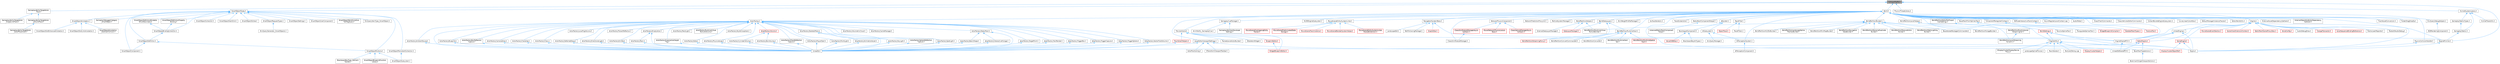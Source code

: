 digraph "CollisionProfile.h"
{
 // INTERACTIVE_SVG=YES
 // LATEX_PDF_SIZE
  bgcolor="transparent";
  edge [fontname=Helvetica,fontsize=10,labelfontname=Helvetica,labelfontsize=10];
  node [fontname=Helvetica,fontsize=10,shape=box,height=0.2,width=0.4];
  Node1 [id="Node000001",label="CollisionProfile.h",height=0.2,width=0.4,color="gray40", fillcolor="grey60", style="filled", fontcolor="black",tooltip=" "];
  Node1 -> Node2 [id="edge1_Node000001_Node000002",dir="back",color="steelblue1",style="solid",tooltip=" "];
  Node2 [id="Node000002",label="EngineMinimal.h",height=0.2,width=0.4,color="grey40", fillcolor="white", style="filled",URL="$d0/d2c/EngineMinimal_8h.html",tooltip=" "];
  Node2 -> Node3 [id="edge2_Node000002_Node000003",dir="back",color="steelblue1",style="solid",tooltip=" "];
  Node3 [id="Node000003",label="Engine.h",height=0.2,width=0.4,color="grey40", fillcolor="white", style="filled",URL="$d1/d34/Public_2Engine_8h.html",tooltip=" "];
  Node1 -> Node4 [id="edge3_Node000001_Node000004",dir="back",color="steelblue1",style="solid",tooltip=" "];
  Node4 [id="Node000004",label="GameplayAbilityTargetActor\l_Trace.h",height=0.2,width=0.4,color="grey40", fillcolor="white", style="filled",URL="$d6/d1b/GameplayAbilityTargetActor__Trace_8h.html",tooltip=" "];
  Node4 -> Node5 [id="edge4_Node000004_Node000005",dir="back",color="steelblue1",style="solid",tooltip=" "];
  Node5 [id="Node000005",label="GameplayAbilityTargetActor\l_GroundTrace.h",height=0.2,width=0.4,color="grey40", fillcolor="white", style="filled",URL="$d8/daf/GameplayAbilityTargetActor__GroundTrace_8h.html",tooltip=" "];
  Node5 -> Node6 [id="edge5_Node000005_Node000006",dir="back",color="steelblue1",style="solid",tooltip=" "];
  Node6 [id="Node000006",label="GameplayAbilityTargetActor\l_ActorPlacement.h",height=0.2,width=0.4,color="grey40", fillcolor="white", style="filled",URL="$d5/d60/GameplayAbilityTargetActor__ActorPlacement_8h.html",tooltip=" "];
  Node4 -> Node7 [id="edge6_Node000004_Node000007",dir="back",color="steelblue1",style="solid",tooltip=" "];
  Node7 [id="Node000007",label="GameplayAbilityTargetActor\l_SingleLineTrace.h",height=0.2,width=0.4,color="grey40", fillcolor="white", style="filled",URL="$dc/d15/GameplayAbilityTargetActor__SingleLineTrace_8h.html",tooltip=" "];
  Node1 -> Node8 [id="edge7_Node000001_Node000008",dir="back",color="steelblue1",style="solid",tooltip=" "];
  Node8 [id="Node000008",label="KismetSystemLibrary.h",height=0.2,width=0.4,color="grey40", fillcolor="white", style="filled",URL="$da/d0f/KismetSystemLibrary_8h.html",tooltip=" "];
  Node8 -> Node9 [id="edge8_Node000008_Node000009",dir="back",color="steelblue1",style="solid",tooltip=" "];
  Node9 [id="Node000009",label="GameplayStatics.h",height=0.2,width=0.4,color="grey40", fillcolor="white", style="filled",URL="$d9/dc8/GameplayStatics_8h.html",tooltip=" "];
  Node9 -> Node2 [id="edge9_Node000009_Node000002",dir="back",color="steelblue1",style="solid",tooltip=" "];
  Node8 -> Node10 [id="edge10_Node000008_Node000010",dir="back",color="steelblue1",style="solid",tooltip=" "];
  Node10 [id="Node000010",label="GameplayStaticsTypes.h",height=0.2,width=0.4,color="grey40", fillcolor="white", style="filled",URL="$da/d17/GameplayStaticsTypes_8h.html",tooltip=" "];
  Node10 -> Node9 [id="edge11_Node000010_Node000009",dir="back",color="steelblue1",style="solid",tooltip=" "];
  Node8 -> Node11 [id="edge12_Node000008_Node000011",dir="back",color="steelblue1",style="solid",tooltip=" "];
  Node11 [id="Node000011",label="KismetTraceUtils.h",height=0.2,width=0.4,color="grey40", fillcolor="white", style="filled",URL="$d6/d3a/KismetTraceUtils_8h.html",tooltip=" "];
  Node1 -> Node12 [id="edge13_Node000001_Node000012",dir="back",color="steelblue1",style="solid",tooltip=" "];
  Node12 [id="Node000012",label="PhysicsThreadLibrary.h",height=0.2,width=0.4,color="grey40", fillcolor="white", style="filled",URL="$dd/df6/PhysicsThreadLibrary_8h.html",tooltip=" "];
  Node1 -> Node13 [id="edge14_Node000001_Node000013",dir="back",color="steelblue1",style="solid",tooltip=" "];
  Node13 [id="Node000013",label="SmartObjectTypes.h",height=0.2,width=0.4,color="grey40", fillcolor="white", style="filled",URL="$d4/d09/SmartObjectTypes_8h.html",tooltip=" "];
  Node13 -> Node14 [id="edge15_Node000013_Node000014",dir="back",color="steelblue1",style="solid",tooltip=" "];
  Node14 [id="Node000014",label="EnvQueryItemType_SmartObject.h",height=0.2,width=0.4,color="grey40", fillcolor="white", style="filled",URL="$db/db1/EnvQueryItemType__SmartObject_8h.html",tooltip=" "];
  Node13 -> Node15 [id="edge16_Node000013_Node000015",dir="back",color="steelblue1",style="solid",tooltip=" "];
  Node15 [id="Node000015",label="GameplayDebuggerCategory\l_SmartObject.h",height=0.2,width=0.4,color="grey40", fillcolor="white", style="filled",URL="$d9/d0c/GameplayDebuggerCategory__SmartObject_8h.html",tooltip=" "];
  Node13 -> Node16 [id="edge17_Node000013_Node000016",dir="back",color="steelblue1",style="solid",tooltip=" "];
  Node16 [id="Node000016",label="SmartObjectAnnotation.h",height=0.2,width=0.4,color="grey40", fillcolor="white", style="filled",URL="$da/d24/SmartObjectAnnotation_8h.html",tooltip=" "];
  Node16 -> Node17 [id="edge18_Node000016_Node000017",dir="back",color="steelblue1",style="solid",tooltip=" "];
  Node17 [id="Node000017",label="SmartObjectAnnotation\l_SlotUserCollision.h",height=0.2,width=0.4,color="grey40", fillcolor="white", style="filled",URL="$d5/df1/SmartObjectAnnotation__SlotUserCollision_8h.html",tooltip=" "];
  Node16 -> Node18 [id="edge19_Node000016_Node000018",dir="back",color="steelblue1",style="solid",tooltip=" "];
  Node18 [id="Node000018",label="SmartObjectSlotEntranceAnnotation.h",height=0.2,width=0.4,color="grey40", fillcolor="white", style="filled",URL="$da/dc1/SmartObjectSlotEntranceAnnotation_8h.html",tooltip=" "];
  Node16 -> Node19 [id="edge20_Node000016_Node000019",dir="back",color="steelblue1",style="solid",tooltip=" "];
  Node19 [id="Node000019",label="SmartObjectSlotLinkAnnotation.h",height=0.2,width=0.4,color="grey40", fillcolor="white", style="filled",URL="$da/d7b/SmartObjectSlotLinkAnnotation_8h.html",tooltip=" "];
  Node13 -> Node20 [id="edge21_Node000013_Node000020",dir="back",color="steelblue1",style="solid",tooltip=" "];
  Node20 [id="Node000020",label="SmartObjectBindingCollection.h",height=0.2,width=0.4,color="grey40", fillcolor="white", style="filled",URL="$d4/dc4/SmartObjectBindingCollection_8h.html",tooltip=" "];
  Node20 -> Node21 [id="edge22_Node000020_Node000021",dir="back",color="steelblue1",style="solid",tooltip=" "];
  Node21 [id="Node000021",label="SmartObjectDefinition.h",height=0.2,width=0.4,color="grey40", fillcolor="white", style="filled",URL="$db/d50/SmartObjectDefinition_8h.html",tooltip=" "];
  Node21 -> Node22 [id="edge23_Node000021_Node000022",dir="back",color="steelblue1",style="solid",tooltip=" "];
  Node22 [id="Node000022",label="SmartObjectComponent.h",height=0.2,width=0.4,color="grey40", fillcolor="white", style="filled",URL="$d4/da3/SmartObjectComponent_8h.html",tooltip=" "];
  Node21 -> Node23 [id="edge24_Node000021_Node000023",dir="back",color="steelblue1",style="solid",tooltip=" "];
  Node23 [id="Node000023",label="SmartObjectRuntime.h",height=0.2,width=0.4,color="grey40", fillcolor="white", style="filled",URL="$d7/d64/SmartObjectRuntime_8h.html",tooltip=" "];
  Node23 -> Node24 [id="edge25_Node000023_Node000024",dir="back",color="steelblue1",style="solid",tooltip=" "];
  Node24 [id="Node000024",label="BlackboardKeyType_SOClaim\lHandle.h",height=0.2,width=0.4,color="grey40", fillcolor="white", style="filled",URL="$d7/d1f/BlackboardKeyType__SOClaimHandle_8h.html",tooltip=" "];
  Node23 -> Node25 [id="edge26_Node000023_Node000025",dir="back",color="steelblue1",style="solid",tooltip=" "];
  Node25 [id="Node000025",label="SmartObjectBlueprintFunction\lLibrary.h",height=0.2,width=0.4,color="grey40", fillcolor="white", style="filled",URL="$de/d88/SmartObjectBlueprintFunctionLibrary_8h.html",tooltip=" "];
  Node23 -> Node26 [id="edge27_Node000023_Node000026",dir="back",color="steelblue1",style="solid",tooltip=" "];
  Node26 [id="Node000026",label="SmartObjectSubsystem.h",height=0.2,width=0.4,color="grey40", fillcolor="white", style="filled",URL="$dd/d17/SmartObjectSubsystem_8h.html",tooltip=" "];
  Node13 -> Node27 [id="edge28_Node000013_Node000027",dir="back",color="steelblue1",style="solid",tooltip=" "];
  Node27 [id="Node000027",label="SmartObjectCollection.h",height=0.2,width=0.4,color="grey40", fillcolor="white", style="filled",URL="$df/d9b/SmartObjectCollection_8h.html",tooltip=" "];
  Node13 -> Node22 [id="edge29_Node000013_Node000022",dir="back",color="steelblue1",style="solid",tooltip=" "];
  Node13 -> Node21 [id="edge30_Node000013_Node000021",dir="back",color="steelblue1",style="solid",tooltip=" "];
  Node13 -> Node28 [id="edge31_Node000013_Node000028",dir="back",color="steelblue1",style="solid",tooltip=" "];
  Node28 [id="Node000028",label="SmartObjectDefinitionBindable\lStructDescriptor.h",height=0.2,width=0.4,color="grey40", fillcolor="white", style="filled",URL="$dd/dac/SmartObjectDefinitionBindableStructDescriptor_8h.html",tooltip=" "];
  Node28 -> Node20 [id="edge32_Node000028_Node000020",dir="back",color="steelblue1",style="solid",tooltip=" "];
  Node13 -> Node29 [id="edge33_Node000013_Node000029",dir="back",color="steelblue1",style="solid",tooltip=" "];
  Node29 [id="Node000029",label="SmartObjectDefinitionProperty\lBinding.h",height=0.2,width=0.4,color="grey40", fillcolor="white", style="filled",URL="$db/dd7/SmartObjectDefinitionPropertyBinding_8h.html",tooltip=" "];
  Node29 -> Node20 [id="edge34_Node000029_Node000020",dir="back",color="steelblue1",style="solid",tooltip=" "];
  Node13 -> Node30 [id="edge35_Node000013_Node000030",dir="back",color="steelblue1",style="solid",tooltip=" "];
  Node30 [id="Node000030",label="SmartObjectHashGrid.h",height=0.2,width=0.4,color="grey40", fillcolor="white", style="filled",URL="$d1/d7e/SmartObjectHashGrid_8h.html",tooltip=" "];
  Node13 -> Node31 [id="edge36_Node000013_Node000031",dir="back",color="steelblue1",style="solid",tooltip=" "];
  Node31 [id="Node000031",label="SmartObjectOctree.h",height=0.2,width=0.4,color="grey40", fillcolor="white", style="filled",URL="$d6/de3/SmartObjectOctree_8h.html",tooltip=" "];
  Node13 -> Node32 [id="edge37_Node000013_Node000032",dir="back",color="steelblue1",style="solid",tooltip=" "];
  Node32 [id="Node000032",label="SmartObjectPersistentCollection.h",height=0.2,width=0.4,color="grey40", fillcolor="white", style="filled",URL="$d4/da1/SmartObjectPersistentCollection_8h.html",tooltip=" "];
  Node32 -> Node26 [id="edge38_Node000032_Node000026",dir="back",color="steelblue1",style="solid",tooltip=" "];
  Node13 -> Node33 [id="edge39_Node000013_Node000033",dir="back",color="steelblue1",style="solid",tooltip=" "];
  Node33 [id="Node000033",label="SmartObjectRequestTypes.h",height=0.2,width=0.4,color="grey40", fillcolor="white", style="filled",URL="$d2/d83/SmartObjectRequestTypes_8h.html",tooltip=" "];
  Node33 -> Node34 [id="edge40_Node000033_Node000034",dir="back",color="steelblue1",style="solid",tooltip=" "];
  Node34 [id="Node000034",label="EnvQueryGenerator_SmartObjects.h",height=0.2,width=0.4,color="grey40", fillcolor="white", style="filled",URL="$d6/dae/EnvQueryGenerator__SmartObjects_8h.html",tooltip=" "];
  Node13 -> Node23 [id="edge41_Node000013_Node000023",dir="back",color="steelblue1",style="solid",tooltip=" "];
  Node13 -> Node35 [id="edge42_Node000013_Node000035",dir="back",color="steelblue1",style="solid",tooltip=" "];
  Node35 [id="Node000035",label="SmartObjectSettings.h",height=0.2,width=0.4,color="grey40", fillcolor="white", style="filled",URL="$de/d9a/SmartObjectSettings_8h.html",tooltip=" "];
  Node13 -> Node36 [id="edge43_Node000013_Node000036",dir="back",color="steelblue1",style="solid",tooltip=" "];
  Node36 [id="Node000036",label="SmartObjectUserComponent.h",height=0.2,width=0.4,color="grey40", fillcolor="white", style="filled",URL="$d5/d23/SmartObjectUserComponent_8h.html",tooltip=" "];
  Node13 -> Node37 [id="edge44_Node000013_Node000037",dir="back",color="steelblue1",style="solid",tooltip=" "];
  Node37 [id="Node000037",label="SmartObjectWorldCondition\lSlotTagQuery.h",height=0.2,width=0.4,color="grey40", fillcolor="white", style="filled",URL="$dc/d8c/SmartObjectWorldConditionSlotTagQuery_8h.html",tooltip=" "];
  Node1 -> Node38 [id="edge45_Node000001_Node000038",dir="back",color="steelblue1",style="solid",tooltip=" "];
  Node38 [id="Node000038",label="World.h",height=0.2,width=0.4,color="grey40", fillcolor="white", style="filled",URL="$dd/d5b/World_8h.html",tooltip=" "];
  Node38 -> Node39 [id="edge46_Node000038_Node000039",dir="back",color="steelblue1",style="solid",tooltip=" "];
  Node39 [id="Node000039",label="AIPerceptionSystem.h",height=0.2,width=0.4,color="grey40", fillcolor="white", style="filled",URL="$d0/d08/AIPerceptionSystem_8h.html",tooltip=" "];
  Node39 -> Node40 [id="edge47_Node000039_Node000040",dir="back",color="steelblue1",style="solid",tooltip=" "];
  Node40 [id="Node000040",label="AIPerceptionComponent.h",height=0.2,width=0.4,color="grey40", fillcolor="white", style="filled",URL="$d6/d0a/AIPerceptionComponent_8h.html",tooltip=" "];
  Node38 -> Node41 [id="edge48_Node000038_Node000041",dir="back",color="steelblue1",style="solid",tooltip=" "];
  Node41 [id="Node000041",label="AISystem.h",height=0.2,width=0.4,color="grey40", fillcolor="white", style="filled",URL="$d0/d71/AISystem_8h.html",tooltip=" "];
  Node41 -> Node42 [id="edge49_Node000041_Node000042",dir="back",color="steelblue1",style="solid",tooltip=" "];
  Node42 [id="Node000042",label="AISubsystem.h",height=0.2,width=0.4,color="grey40", fillcolor="white", style="filled",URL="$d0/d50/AISubsystem_8h.html",tooltip=" "];
  Node42 -> Node39 [id="edge50_Node000042_Node000039",dir="back",color="steelblue1",style="solid",tooltip=" "];
  Node42 -> Node43 [id="edge51_Node000042_Node000043",dir="back",color="steelblue1",style="solid",tooltip=" "];
  Node43 [id="Node000043",label="EnvQueryManager.h",height=0.2,width=0.4,color="grey40", fillcolor="white", style="filled",URL="$d1/db4/EnvQueryManager_8h.html",tooltip=" "];
  Node41 -> Node44 [id="edge52_Node000041_Node000044",dir="back",color="steelblue1",style="solid",tooltip=" "];
  Node44 [id="Node000044",label="BlackboardComponent.h",height=0.2,width=0.4,color="grey40", fillcolor="white", style="filled",URL="$d9/d2d/BlackboardComponent_8h.html",tooltip=" "];
  Node44 -> Node45 [id="edge53_Node000044_Node000045",dir="back",color="steelblue1",style="solid",tooltip=" "];
  Node45 [id="Node000045",label="BlackboardKeyAllTypes.h",height=0.2,width=0.4,color="grey40", fillcolor="white", style="filled",URL="$d5/d34/BlackboardKeyAllTypes_8h.html",tooltip=" "];
  Node44 -> Node46 [id="edge54_Node000044_Node000046",dir="back",color="steelblue1",style="solid",tooltip=" "];
  Node46 [id="Node000046",label="ValueOrBBKey.h",height=0.2,width=0.4,color="red", fillcolor="#FFF0F0", style="filled",URL="$d4/d32/ValueOrBBKey_8h.html",tooltip=" "];
  Node38 -> Node70 [id="edge55_Node000038_Node000070",dir="back",color="steelblue1",style="solid",tooltip=" "];
  Node70 [id="Node000070",label="ActorFactory.h",height=0.2,width=0.4,color="grey40", fillcolor="white", style="filled",URL="$d7/dae/ActorFactory_8h.html",tooltip=" "];
  Node70 -> Node71 [id="edge56_Node000070_Node000071",dir="back",color="steelblue1",style="solid",tooltip=" "];
  Node71 [id="Node000071",label="ActorFactoryAmbientSound.h",height=0.2,width=0.4,color="grey40", fillcolor="white", style="filled",URL="$dc/d73/ActorFactoryAmbientSound_8h.html",tooltip=" "];
  Node71 -> Node72 [id="edge57_Node000071_Node000072",dir="back",color="steelblue1",style="solid",tooltip=" "];
  Node72 [id="Node000072",label="UnrealEd.h",height=0.2,width=0.4,color="grey40", fillcolor="white", style="filled",URL="$d2/d5f/UnrealEd_8h.html",tooltip=" "];
  Node70 -> Node73 [id="edge58_Node000070_Node000073",dir="back",color="steelblue1",style="solid",tooltip=" "];
  Node73 [id="Node000073",label="ActorFactoryBlueprint.h",height=0.2,width=0.4,color="grey40", fillcolor="white", style="filled",URL="$d8/df5/ActorFactoryBlueprint_8h.html",tooltip=" "];
  Node73 -> Node72 [id="edge59_Node000073_Node000072",dir="back",color="steelblue1",style="solid",tooltip=" "];
  Node70 -> Node74 [id="edge60_Node000070_Node000074",dir="back",color="steelblue1",style="solid",tooltip=" "];
  Node74 [id="Node000074",label="ActorFactoryBoxReflection\lCapture.h",height=0.2,width=0.4,color="grey40", fillcolor="white", style="filled",URL="$dd/d97/ActorFactoryBoxReflectionCapture_8h.html",tooltip=" "];
  Node74 -> Node72 [id="edge61_Node000074_Node000072",dir="back",color="steelblue1",style="solid",tooltip=" "];
  Node70 -> Node75 [id="edge62_Node000070_Node000075",dir="back",color="steelblue1",style="solid",tooltip=" "];
  Node75 [id="Node000075",label="ActorFactoryCacheManager.h",height=0.2,width=0.4,color="grey40", fillcolor="white", style="filled",URL="$da/d58/ActorFactoryCacheManager_8h.html",tooltip=" "];
  Node70 -> Node76 [id="edge63_Node000070_Node000076",dir="back",color="steelblue1",style="solid",tooltip=" "];
  Node76 [id="Node000076",label="ActorFactoryCameraActor.h",height=0.2,width=0.4,color="grey40", fillcolor="white", style="filled",URL="$df/db7/ActorFactoryCameraActor_8h.html",tooltip=" "];
  Node76 -> Node72 [id="edge64_Node000076_Node000072",dir="back",color="steelblue1",style="solid",tooltip=" "];
  Node70 -> Node77 [id="edge65_Node000070_Node000077",dir="back",color="steelblue1",style="solid",tooltip=" "];
  Node77 [id="Node000077",label="ActorFactoryCharacter.h",height=0.2,width=0.4,color="grey40", fillcolor="white", style="filled",URL="$d9/db9/ActorFactoryCharacter_8h.html",tooltip=" "];
  Node77 -> Node72 [id="edge66_Node000077_Node000072",dir="back",color="steelblue1",style="solid",tooltip=" "];
  Node70 -> Node78 [id="edge67_Node000070_Node000078",dir="back",color="steelblue1",style="solid",tooltip=" "];
  Node78 [id="Node000078",label="ActorFactoryClass.h",height=0.2,width=0.4,color="grey40", fillcolor="white", style="filled",URL="$d8/df5/ActorFactoryClass_8h.html",tooltip=" "];
  Node78 -> Node72 [id="edge68_Node000078_Node000072",dir="back",color="steelblue1",style="solid",tooltip=" "];
  Node70 -> Node79 [id="edge69_Node000070_Node000079",dir="back",color="steelblue1",style="solid",tooltip=" "];
  Node79 [id="Node000079",label="ActorFactoryDeferredDecal.h",height=0.2,width=0.4,color="grey40", fillcolor="white", style="filled",URL="$d3/db3/ActorFactoryDeferredDecal_8h.html",tooltip=" "];
  Node79 -> Node72 [id="edge70_Node000079_Node000072",dir="back",color="steelblue1",style="solid",tooltip=" "];
  Node70 -> Node80 [id="edge71_Node000070_Node000080",dir="back",color="steelblue1",style="solid",tooltip=" "];
  Node80 [id="Node000080",label="ActorFactoryDirectionalLight.h",height=0.2,width=0.4,color="grey40", fillcolor="white", style="filled",URL="$d3/d54/ActorFactoryDirectionalLight_8h.html",tooltip=" "];
  Node80 -> Node72 [id="edge72_Node000080_Node000072",dir="back",color="steelblue1",style="solid",tooltip=" "];
  Node70 -> Node81 [id="edge73_Node000070_Node000081",dir="back",color="steelblue1",style="solid",tooltip=" "];
  Node81 [id="Node000081",label="ActorFactoryEmitter.h",height=0.2,width=0.4,color="grey40", fillcolor="white", style="filled",URL="$df/d95/ActorFactoryEmitter_8h.html",tooltip=" "];
  Node81 -> Node72 [id="edge74_Node000081_Node000072",dir="back",color="steelblue1",style="solid",tooltip=" "];
  Node70 -> Node82 [id="edge75_Node000070_Node000082",dir="back",color="steelblue1",style="solid",tooltip=" "];
  Node82 [id="Node000082",label="ActorFactoryEmptyActor.h",height=0.2,width=0.4,color="grey40", fillcolor="white", style="filled",URL="$df/d92/ActorFactoryEmptyActor_8h.html",tooltip=" "];
  Node82 -> Node83 [id="edge76_Node000082_Node000083",dir="back",color="steelblue1",style="solid",tooltip=" "];
  Node83 [id="Node000083",label="ActorFactoryPawn.h",height=0.2,width=0.4,color="grey40", fillcolor="white", style="filled",URL="$d5/d05/ActorFactoryPawn_8h.html",tooltip=" "];
  Node83 -> Node72 [id="edge77_Node000083_Node000072",dir="back",color="steelblue1",style="solid",tooltip=" "];
  Node82 -> Node72 [id="edge78_Node000082_Node000072",dir="back",color="steelblue1",style="solid",tooltip=" "];
  Node70 -> Node84 [id="edge79_Node000070_Node000084",dir="back",color="steelblue1",style="solid",tooltip=" "];
  Node84 [id="Node000084",label="ActorFactoryExponentialHeight\lFog.h",height=0.2,width=0.4,color="grey40", fillcolor="white", style="filled",URL="$de/d15/ActorFactoryExponentialHeightFog_8h.html",tooltip=" "];
  Node84 -> Node72 [id="edge80_Node000084_Node000072",dir="back",color="steelblue1",style="solid",tooltip=" "];
  Node70 -> Node85 [id="edge81_Node000070_Node000085",dir="back",color="steelblue1",style="solid",tooltip=" "];
  Node85 [id="Node000085",label="ActorFactoryLocalFogVolume.h",height=0.2,width=0.4,color="grey40", fillcolor="white", style="filled",URL="$dc/db2/ActorFactoryLocalFogVolume_8h.html",tooltip=" "];
  Node70 -> Node86 [id="edge82_Node000070_Node000086",dir="back",color="steelblue1",style="solid",tooltip=" "];
  Node86 [id="Node000086",label="ActorFactoryNote.h",height=0.2,width=0.4,color="grey40", fillcolor="white", style="filled",URL="$da/d8c/ActorFactoryNote_8h.html",tooltip=" "];
  Node86 -> Node72 [id="edge83_Node000086_Node000072",dir="back",color="steelblue1",style="solid",tooltip=" "];
  Node70 -> Node87 [id="edge84_Node000070_Node000087",dir="back",color="steelblue1",style="solid",tooltip=" "];
  Node87 [id="Node000087",label="ActorFactoryPhysicsAsset.h",height=0.2,width=0.4,color="grey40", fillcolor="white", style="filled",URL="$d0/d58/ActorFactoryPhysicsAsset_8h.html",tooltip=" "];
  Node87 -> Node72 [id="edge85_Node000087_Node000072",dir="back",color="steelblue1",style="solid",tooltip=" "];
  Node70 -> Node88 [id="edge86_Node000070_Node000088",dir="back",color="steelblue1",style="solid",tooltip=" "];
  Node88 [id="Node000088",label="ActorFactoryPlanarReflection.h",height=0.2,width=0.4,color="grey40", fillcolor="white", style="filled",URL="$d0/d1d/ActorFactoryPlanarReflection_8h.html",tooltip=" "];
  Node70 -> Node89 [id="edge87_Node000070_Node000089",dir="back",color="steelblue1",style="solid",tooltip=" "];
  Node89 [id="Node000089",label="ActorFactoryPlaneReflection\lCapture.h",height=0.2,width=0.4,color="grey40", fillcolor="white", style="filled",URL="$d8/dfd/ActorFactoryPlaneReflectionCapture_8h.html",tooltip=" "];
  Node89 -> Node72 [id="edge88_Node000089_Node000072",dir="back",color="steelblue1",style="solid",tooltip=" "];
  Node70 -> Node90 [id="edge89_Node000070_Node000090",dir="back",color="steelblue1",style="solid",tooltip=" "];
  Node90 [id="Node000090",label="ActorFactoryPlayerStart.h",height=0.2,width=0.4,color="grey40", fillcolor="white", style="filled",URL="$d8/d7e/ActorFactoryPlayerStart_8h.html",tooltip=" "];
  Node90 -> Node72 [id="edge90_Node000090_Node000072",dir="back",color="steelblue1",style="solid",tooltip=" "];
  Node70 -> Node91 [id="edge91_Node000070_Node000091",dir="back",color="steelblue1",style="solid",tooltip=" "];
  Node91 [id="Node000091",label="ActorFactoryPointLight.h",height=0.2,width=0.4,color="grey40", fillcolor="white", style="filled",URL="$d5/d37/ActorFactoryPointLight_8h.html",tooltip=" "];
  Node91 -> Node72 [id="edge92_Node000091_Node000072",dir="back",color="steelblue1",style="solid",tooltip=" "];
  Node70 -> Node92 [id="edge93_Node000070_Node000092",dir="back",color="steelblue1",style="solid",tooltip=" "];
  Node92 [id="Node000092",label="ActorFactoryRectLight.h",height=0.2,width=0.4,color="grey40", fillcolor="white", style="filled",URL="$d1/d97/ActorFactoryRectLight_8h.html",tooltip=" "];
  Node70 -> Node93 [id="edge94_Node000070_Node000093",dir="back",color="steelblue1",style="solid",tooltip=" "];
  Node93 [id="Node000093",label="ActorFactoryRuntimeVirtual\lTextureVolume.h",height=0.2,width=0.4,color="grey40", fillcolor="white", style="filled",URL="$d6/dd7/ActorFactoryRuntimeVirtualTextureVolume_8h.html",tooltip=" "];
  Node70 -> Node94 [id="edge95_Node000070_Node000094",dir="back",color="steelblue1",style="solid",tooltip=" "];
  Node94 [id="Node000094",label="ActorFactorySkeletalMesh.h",height=0.2,width=0.4,color="grey40", fillcolor="white", style="filled",URL="$d7/dbb/ActorFactorySkeletalMesh_8h.html",tooltip=" "];
  Node94 -> Node95 [id="edge96_Node000094_Node000095",dir="back",color="steelblue1",style="solid",tooltip=" "];
  Node95 [id="Node000095",label="ActorFactoryAnimationAsset.h",height=0.2,width=0.4,color="grey40", fillcolor="white", style="filled",URL="$db/d5e/ActorFactoryAnimationAsset_8h.html",tooltip=" "];
  Node95 -> Node72 [id="edge97_Node000095_Node000072",dir="back",color="steelblue1",style="solid",tooltip=" "];
  Node94 -> Node72 [id="edge98_Node000094_Node000072",dir="back",color="steelblue1",style="solid",tooltip=" "];
  Node70 -> Node96 [id="edge99_Node000070_Node000096",dir="back",color="steelblue1",style="solid",tooltip=" "];
  Node96 [id="Node000096",label="ActorFactorySkyAtmosphere.h",height=0.2,width=0.4,color="grey40", fillcolor="white", style="filled",URL="$d2/d7c/ActorFactorySkyAtmosphere_8h.html",tooltip=" "];
  Node70 -> Node97 [id="edge100_Node000070_Node000097",dir="back",color="steelblue1",style="solid",tooltip=" "];
  Node97 [id="Node000097",label="ActorFactorySkyLight.h",height=0.2,width=0.4,color="grey40", fillcolor="white", style="filled",URL="$d2/d21/ActorFactorySkyLight_8h.html",tooltip=" "];
  Node97 -> Node72 [id="edge101_Node000097_Node000072",dir="back",color="steelblue1",style="solid",tooltip=" "];
  Node70 -> Node98 [id="edge102_Node000070_Node000098",dir="back",color="steelblue1",style="solid",tooltip=" "];
  Node98 [id="Node000098",label="ActorFactorySphereReflection\lCapture.h",height=0.2,width=0.4,color="grey40", fillcolor="white", style="filled",URL="$de/db8/ActorFactorySphereReflectionCapture_8h.html",tooltip=" "];
  Node98 -> Node72 [id="edge103_Node000098_Node000072",dir="back",color="steelblue1",style="solid",tooltip=" "];
  Node70 -> Node99 [id="edge104_Node000070_Node000099",dir="back",color="steelblue1",style="solid",tooltip=" "];
  Node99 [id="Node000099",label="ActorFactorySpotLight.h",height=0.2,width=0.4,color="grey40", fillcolor="white", style="filled",URL="$d6/d7f/ActorFactorySpotLight_8h.html",tooltip=" "];
  Node99 -> Node72 [id="edge105_Node000099_Node000072",dir="back",color="steelblue1",style="solid",tooltip=" "];
  Node70 -> Node100 [id="edge106_Node000070_Node000100",dir="back",color="steelblue1",style="solid",tooltip=" "];
  Node100 [id="Node000100",label="ActorFactoryStaticMesh.h",height=0.2,width=0.4,color="grey40", fillcolor="white", style="filled",URL="$d2/dd1/ActorFactoryStaticMesh_8h.html",tooltip=" "];
  Node100 -> Node101 [id="edge107_Node000100_Node000101",dir="back",color="steelblue1",style="solid",tooltip=" "];
  Node101 [id="Node000101",label="ActorFactoryBasicShape.h",height=0.2,width=0.4,color="grey40", fillcolor="white", style="filled",URL="$d4/d0b/ActorFactoryBasicShape_8h.html",tooltip=" "];
  Node101 -> Node72 [id="edge108_Node000101_Node000072",dir="back",color="steelblue1",style="solid",tooltip=" "];
  Node100 -> Node102 [id="edge109_Node000100_Node000102",dir="back",color="steelblue1",style="solid",tooltip=" "];
  Node102 [id="Node000102",label="ActorFactoryInteractiveFoliage.h",height=0.2,width=0.4,color="grey40", fillcolor="white", style="filled",URL="$db/df4/ActorFactoryInteractiveFoliage_8h.html",tooltip=" "];
  Node102 -> Node72 [id="edge110_Node000102_Node000072",dir="back",color="steelblue1",style="solid",tooltip=" "];
  Node100 -> Node72 [id="edge111_Node000100_Node000072",dir="back",color="steelblue1",style="solid",tooltip=" "];
  Node70 -> Node103 [id="edge112_Node000070_Node000103",dir="back",color="steelblue1",style="solid",tooltip=" "];
  Node103 [id="Node000103",label="ActorFactoryTargetPoint.h",height=0.2,width=0.4,color="grey40", fillcolor="white", style="filled",URL="$db/d69/ActorFactoryTargetPoint_8h.html",tooltip=" "];
  Node103 -> Node72 [id="edge113_Node000103_Node000072",dir="back",color="steelblue1",style="solid",tooltip=" "];
  Node70 -> Node104 [id="edge114_Node000070_Node000104",dir="back",color="steelblue1",style="solid",tooltip=" "];
  Node104 [id="Node000104",label="ActorFactoryTextRender.h",height=0.2,width=0.4,color="grey40", fillcolor="white", style="filled",URL="$d8/d4c/ActorFactoryTextRender_8h.html",tooltip=" "];
  Node104 -> Node72 [id="edge115_Node000104_Node000072",dir="back",color="steelblue1",style="solid",tooltip=" "];
  Node70 -> Node105 [id="edge116_Node000070_Node000105",dir="back",color="steelblue1",style="solid",tooltip=" "];
  Node105 [id="Node000105",label="ActorFactoryTriggerBox.h",height=0.2,width=0.4,color="grey40", fillcolor="white", style="filled",URL="$d9/dbe/ActorFactoryTriggerBox_8h.html",tooltip=" "];
  Node105 -> Node72 [id="edge117_Node000105_Node000072",dir="back",color="steelblue1",style="solid",tooltip=" "];
  Node70 -> Node106 [id="edge118_Node000070_Node000106",dir="back",color="steelblue1",style="solid",tooltip=" "];
  Node106 [id="Node000106",label="ActorFactoryTriggerCapsule.h",height=0.2,width=0.4,color="grey40", fillcolor="white", style="filled",URL="$dd/d0f/ActorFactoryTriggerCapsule_8h.html",tooltip=" "];
  Node106 -> Node72 [id="edge119_Node000106_Node000072",dir="back",color="steelblue1",style="solid",tooltip=" "];
  Node70 -> Node107 [id="edge120_Node000070_Node000107",dir="back",color="steelblue1",style="solid",tooltip=" "];
  Node107 [id="Node000107",label="ActorFactoryTriggerSphere.h",height=0.2,width=0.4,color="grey40", fillcolor="white", style="filled",URL="$d9/dbe/ActorFactoryTriggerSphere_8h.html",tooltip=" "];
  Node107 -> Node72 [id="edge121_Node000107_Node000072",dir="back",color="steelblue1",style="solid",tooltip=" "];
  Node70 -> Node108 [id="edge122_Node000070_Node000108",dir="back",color="steelblue1",style="solid",tooltip=" "];
  Node108 [id="Node000108",label="ActorFactoryVectorFieldVolume.h",height=0.2,width=0.4,color="grey40", fillcolor="white", style="filled",URL="$d9/d89/ActorFactoryVectorFieldVolume_8h.html",tooltip=" "];
  Node108 -> Node72 [id="edge123_Node000108_Node000072",dir="back",color="steelblue1",style="solid",tooltip=" "];
  Node70 -> Node109 [id="edge124_Node000070_Node000109",dir="back",color="steelblue1",style="solid",tooltip=" "];
  Node109 [id="Node000109",label="ActorFactoryVolume.h",height=0.2,width=0.4,color="red", fillcolor="#FFF0F0", style="filled",URL="$df/d08/ActorFactoryVolume_8h.html",tooltip=" "];
  Node109 -> Node110 [id="edge125_Node000109_Node000110",dir="back",color="steelblue1",style="solid",tooltip=" "];
  Node110 [id="Node000110",label="ActorFactoryBoxVolume.h",height=0.2,width=0.4,color="grey40", fillcolor="white", style="filled",URL="$d3/db0/ActorFactoryBoxVolume_8h.html",tooltip=" "];
  Node110 -> Node72 [id="edge126_Node000110_Node000072",dir="back",color="steelblue1",style="solid",tooltip=" "];
  Node109 -> Node111 [id="edge127_Node000109_Node000111",dir="back",color="steelblue1",style="solid",tooltip=" "];
  Node111 [id="Node000111",label="ActorFactoryCylinderVolume.h",height=0.2,width=0.4,color="grey40", fillcolor="white", style="filled",URL="$d9/da5/ActorFactoryCylinderVolume_8h.html",tooltip=" "];
  Node111 -> Node72 [id="edge128_Node000111_Node000072",dir="back",color="steelblue1",style="solid",tooltip=" "];
  Node70 -> Node113 [id="edge129_Node000070_Node000113",dir="back",color="steelblue1",style="solid",tooltip=" "];
  Node113 [id="Node000113",label="ActorFactoryVolumetricCloud.h",height=0.2,width=0.4,color="grey40", fillcolor="white", style="filled",URL="$d5/da1/ActorFactoryVolumetricCloud_8h.html",tooltip=" "];
  Node70 -> Node72 [id="edge130_Node000070_Node000072",dir="back",color="steelblue1",style="solid",tooltip=" "];
  Node38 -> Node114 [id="edge131_Node000038_Node000114",dir="back",color="steelblue1",style="solid",tooltip=" "];
  Node114 [id="Node000114",label="AsyncRegisterLevelContext.cpp",height=0.2,width=0.4,color="grey40", fillcolor="white", style="filled",URL="$da/df8/AsyncRegisterLevelContext_8cpp.html",tooltip=" "];
  Node38 -> Node115 [id="edge132_Node000038_Node000115",dir="back",color="steelblue1",style="solid",tooltip=" "];
  Node115 [id="Node000115",label="AudioMeter.h",height=0.2,width=0.4,color="grey40", fillcolor="white", style="filled",URL="$de/db0/AudioMeter_8h.html",tooltip=" "];
  Node38 -> Node116 [id="edge133_Node000038_Node000116",dir="back",color="steelblue1",style="solid",tooltip=" "];
  Node116 [id="Node000116",label="BaseMeshFromSplinesTool.h",height=0.2,width=0.4,color="grey40", fillcolor="white", style="filled",URL="$da/d31/BaseMeshFromSplinesTool_8h.html",tooltip=" "];
  Node116 -> Node117 [id="edge134_Node000116_Node000117",dir="back",color="steelblue1",style="solid",tooltip=" "];
  Node117 [id="Node000117",label="RevolveSplineTool.h",height=0.2,width=0.4,color="grey40", fillcolor="white", style="filled",URL="$d3/d36/RevolveSplineTool_8h.html",tooltip=" "];
  Node116 -> Node118 [id="edge135_Node000116_Node000118",dir="back",color="steelblue1",style="solid",tooltip=" "];
  Node118 [id="Node000118",label="TriangulateSplinesTool.h",height=0.2,width=0.4,color="grey40", fillcolor="white", style="filled",URL="$d9/de6/TriangulateSplinesTool_8h.html",tooltip=" "];
  Node38 -> Node119 [id="edge136_Node000038_Node000119",dir="back",color="steelblue1",style="solid",tooltip=" "];
  Node119 [id="Node000119",label="BookMarkTypeActions.h",height=0.2,width=0.4,color="grey40", fillcolor="white", style="filled",URL="$d0/d2f/BookMarkTypeActions_8h.html",tooltip=" "];
  Node119 -> Node120 [id="edge137_Node000119_Node000120",dir="back",color="steelblue1",style="solid",tooltip=" "];
  Node120 [id="Node000120",label="BookmarkSingleViewportActions.h",height=0.2,width=0.4,color="grey40", fillcolor="white", style="filled",URL="$d3/dd5/BookmarkSingleViewportActions_8h.html",tooltip=" "];
  Node38 -> Node121 [id="edge138_Node000038_Node000121",dir="back",color="steelblue1",style="solid",tooltip=" "];
  Node121 [id="Node000121",label="ChaosFleshCommands.h",height=0.2,width=0.4,color="grey40", fillcolor="white", style="filled",URL="$d9/db1/ChaosFleshCommands_8h.html",tooltip=" "];
  Node38 -> Node122 [id="edge139_Node000038_Node000122",dir="back",color="steelblue1",style="solid",tooltip=" "];
  Node122 [id="Node000122",label="ChaosSimModuleManager.h",height=0.2,width=0.4,color="grey40", fillcolor="white", style="filled",URL="$d7/dd1/ChaosSimModuleManager_8h.html",tooltip=" "];
  Node38 -> Node123 [id="edge140_Node000038_Node000123",dir="back",color="steelblue1",style="solid",tooltip=" "];
  Node123 [id="Node000123",label="ChaosVehiclesEditorCommands.h",height=0.2,width=0.4,color="grey40", fillcolor="white", style="filled",URL="$de/dbf/ChaosVehiclesEditorCommands_8h.html",tooltip=" "];
  Node38 -> Node124 [id="edge141_Node000038_Node000124",dir="back",color="steelblue1",style="solid",tooltip=" "];
  Node124 [id="Node000124",label="ComponentReregisterContext.h",height=0.2,width=0.4,color="grey40", fillcolor="white", style="filled",URL="$de/d6e/ComponentReregisterContext_8h.html",tooltip=" "];
  Node124 -> Node125 [id="edge142_Node000124_Node000125",dir="back",color="steelblue1",style="solid",tooltip=" "];
  Node125 [id="Node000125",label="SkeletalMeshTypes.h",height=0.2,width=0.4,color="red", fillcolor="#FFF0F0", style="filled",URL="$d5/d0c/SkeletalMeshTypes_8h.html",tooltip=" "];
  Node124 -> Node166 [id="edge143_Node000124_Node000166",dir="back",color="steelblue1",style="solid",tooltip=" "];
  Node166 [id="Node000166",label="WidgetBlueprintCompiler.h",height=0.2,width=0.4,color="red", fillcolor="#FFF0F0", style="filled",URL="$d9/d6b/WidgetBlueprintCompiler_8h.html",tooltip=" "];
  Node38 -> Node169 [id="edge144_Node000038_Node000169",dir="back",color="steelblue1",style="solid",tooltip=" "];
  Node169 [id="Node000169",label="ContentBundleEngineSubsystem.h",height=0.2,width=0.4,color="grey40", fillcolor="white", style="filled",URL="$d5/d9b/ContentBundleEngineSubsystem_8h.html",tooltip=" "];
  Node38 -> Node170 [id="edge145_Node000038_Node000170",dir="back",color="steelblue1",style="solid",tooltip=" "];
  Node170 [id="Node000170",label="CurveLinearColorAtlas.h",height=0.2,width=0.4,color="grey40", fillcolor="white", style="filled",URL="$dd/d63/CurveLinearColorAtlas_8h.html",tooltip=" "];
  Node38 -> Node171 [id="edge146_Node000038_Node000171",dir="back",color="steelblue1",style="solid",tooltip=" "];
  Node171 [id="Node000171",label="DefaultManagerInstanceTracker.h",height=0.2,width=0.4,color="grey40", fillcolor="white", style="filled",URL="$d4/d29/DefaultManagerInstanceTracker_8h.html",tooltip=" "];
  Node38 -> Node172 [id="edge147_Node000038_Node000172",dir="back",color="steelblue1",style="solid",tooltip=" "];
  Node172 [id="Node000172",label="EdModeInteractiveToolsContext.h",height=0.2,width=0.4,color="grey40", fillcolor="white", style="filled",URL="$d7/da4/EdModeInteractiveToolsContext_8h.html",tooltip=" "];
  Node172 -> Node173 [id="edge148_Node000172_Node000173",dir="back",color="steelblue1",style="solid",tooltip=" "];
  Node173 [id="Node000173",label="FractureTool.h",height=0.2,width=0.4,color="red", fillcolor="#FFF0F0", style="filled",URL="$d4/d30/FractureTool_8h.html",tooltip=" "];
  Node38 -> Node175 [id="edge149_Node000038_Node000175",dir="back",color="steelblue1",style="solid",tooltip=" "];
  Node175 [id="Node000175",label="EditorWorldUtils.h",height=0.2,width=0.4,color="grey40", fillcolor="white", style="filled",URL="$dc/d0a/EditorWorldUtils_8h.html",tooltip=" "];
  Node38 -> Node176 [id="edge150_Node000038_Node000176",dir="back",color="steelblue1",style="solid",tooltip=" "];
  Node176 [id="Node000176",label="Engine.h",height=0.2,width=0.4,color="grey40", fillcolor="white", style="filled",URL="$d0/de7/Classes_2Engine_2Engine_8h.html",tooltip=" "];
  Node176 -> Node177 [id="edge151_Node000176_Node000177",dir="back",color="steelblue1",style="solid",tooltip=" "];
  Node177 [id="Node000177",label="AudioDebugDraw.h",height=0.2,width=0.4,color="grey40", fillcolor="white", style="filled",URL="$df/d56/AudioDebugDraw_8h.html",tooltip=" "];
  Node176 -> Node178 [id="edge152_Node000176_Node000178",dir="back",color="steelblue1",style="solid",tooltip=" "];
  Node178 [id="Node000178",label="ChangeTransactor.h",height=0.2,width=0.4,color="red", fillcolor="#FFF0F0", style="filled",URL="$d6/da1/ChangeTransactor_8h.html",tooltip=" "];
  Node176 -> Node345 [id="edge153_Node000176_Node000345",dir="back",color="steelblue1",style="solid",tooltip=" "];
  Node345 [id="Node000345",label="EditorEngine.h",height=0.2,width=0.4,color="red", fillcolor="#FFF0F0", style="filled",URL="$da/d0c/EditorEngine_8h.html",tooltip=" "];
  Node345 -> Node119 [id="edge154_Node000345_Node000119",dir="back",color="steelblue1",style="solid",tooltip=" "];
  Node345 -> Node72 [id="edge155_Node000345_Node000072",dir="back",color="steelblue1",style="solid",tooltip=" "];
  Node345 -> Node189 [id="edge156_Node000345_Node000189",dir="back",color="steelblue1",style="solid",tooltip=" "];
  Node189 [id="Node000189",label="UnrealEdSharedPCH.h",height=0.2,width=0.4,color="grey40", fillcolor="white", style="filled",URL="$d1/de6/UnrealEdSharedPCH_8h.html",tooltip=" "];
  Node176 -> Node3 [id="edge157_Node000176_Node000003",dir="back",color="steelblue1",style="solid",tooltip=" "];
  Node176 -> Node188 [id="edge158_Node000176_Node000188",dir="back",color="steelblue1",style="solid",tooltip=" "];
  Node188 [id="Node000188",label="EngineSharedPCH.h",height=0.2,width=0.4,color="grey40", fillcolor="white", style="filled",URL="$dc/dbb/EngineSharedPCH_8h.html",tooltip=" "];
  Node188 -> Node189 [id="edge159_Node000188_Node000189",dir="back",color="steelblue1",style="solid",tooltip=" "];
  Node176 -> Node482 [id="edge160_Node000176_Node000482",dir="back",color="steelblue1",style="solid",tooltip=" "];
  Node482 [id="Node000482",label="GameEngine.h",height=0.2,width=0.4,color="red", fillcolor="#FFF0F0", style="filled",URL="$d7/d1f/GameEngine_8h.html",tooltip=" "];
  Node482 -> Node349 [id="edge161_Node000482_Node000349",dir="back",color="steelblue1",style="solid",tooltip=" "];
  Node349 [id="Node000349",label="DisplayClusterObjectRef.h",height=0.2,width=0.4,color="red", fillcolor="#FFF0F0", style="filled",URL="$d9/d87/DisplayClusterObjectRef_8h.html",tooltip=" "];
  Node482 -> Node3 [id="edge162_Node000482_Node000003",dir="back",color="steelblue1",style="solid",tooltip=" "];
  Node176 -> Node484 [id="edge163_Node000176_Node000484",dir="back",color="steelblue1",style="solid",tooltip=" "];
  Node484 [id="Node000484",label="LevelSequenceBindingReference.h",height=0.2,width=0.4,color="red", fillcolor="#FFF0F0", style="filled",URL="$d9/dbe/LevelSequenceBindingReference_8h.html",tooltip=" "];
  Node176 -> Node489 [id="edge164_Node000176_Node000489",dir="back",color="steelblue1",style="solid",tooltip=" "];
  Node489 [id="Node000489",label="MallocLeakReporter.h",height=0.2,width=0.4,color="grey40", fillcolor="white", style="filled",URL="$d1/d52/MallocLeakReporter_8h.html",tooltip=" "];
  Node176 -> Node490 [id="edge165_Node000176_Node000490",dir="back",color="steelblue1",style="solid",tooltip=" "];
  Node490 [id="Node000490",label="MediaIOAudioDebug.h",height=0.2,width=0.4,color="grey40", fillcolor="white", style="filled",URL="$d6/d0c/MediaIOAudioDebug_8h.html",tooltip=" "];
  Node176 -> Node491 [id="edge166_Node000176_Node000491",dir="back",color="steelblue1",style="solid",tooltip=" "];
  Node491 [id="Node000491",label="MovieSceneEventSection.h",height=0.2,width=0.4,color="red", fillcolor="#FFF0F0", style="filled",URL="$d6/dc4/MovieSceneEventSection_8h.html",tooltip=" "];
  Node176 -> Node493 [id="edge167_Node000176_Node000493",dir="back",color="steelblue1",style="solid",tooltip=" "];
  Node493 [id="Node000493",label="SceneViewExtensionContext.h",height=0.2,width=0.4,color="red", fillcolor="#FFF0F0", style="filled",URL="$d6/d1c/SceneViewExtensionContext_8h.html",tooltip=" "];
  Node176 -> Node155 [id="edge168_Node000176_Node000155",dir="back",color="steelblue1",style="solid",tooltip=" "];
  Node155 [id="Node000155",label="StaticMeshSceneProxyDesc.h",height=0.2,width=0.4,color="red", fillcolor="#FFF0F0", style="filled",URL="$d0/d31/StaticMeshSceneProxyDesc_8h.html",tooltip=" "];
  Node176 -> Node504 [id="edge169_Node000176_Node000504",dir="back",color="steelblue1",style="solid",tooltip=" "];
  Node504 [id="Node000504",label="UnrealEngine.h",height=0.2,width=0.4,color="grey40", fillcolor="white", style="filled",URL="$d1/d4b/UnrealEngine_8h.html",tooltip=" "];
  Node504 -> Node345 [id="edge170_Node000504_Node000345",dir="back",color="steelblue1",style="solid",tooltip=" "];
  Node504 -> Node3 [id="edge171_Node000504_Node000003",dir="back",color="steelblue1",style="solid",tooltip=" "];
  Node504 -> Node188 [id="edge172_Node000504_Node000188",dir="back",color="steelblue1",style="solid",tooltip=" "];
  Node176 -> Node505 [id="edge173_Node000176_Node000505",dir="back",color="steelblue1",style="solid",tooltip=" "];
  Node505 [id="Node000505",label="VoiceConfig.h",height=0.2,width=0.4,color="red", fillcolor="#FFF0F0", style="filled",URL="$d4/dbb/VoiceConfig_8h.html",tooltip=" "];
  Node38 -> Node2 [id="edge174_Node000038_Node000002",dir="back",color="steelblue1",style="solid",tooltip=" "];
  Node38 -> Node188 [id="edge175_Node000038_Node000188",dir="back",color="steelblue1",style="solid",tooltip=" "];
  Node38 -> Node508 [id="edge176_Node000038_Node000508",dir="back",color="steelblue1",style="solid",tooltip=" "];
  Node508 [id="Node000508",label="EngineUtils.h",height=0.2,width=0.4,color="grey40", fillcolor="white", style="filled",URL="$d4/d61/EngineUtils_8h.html",tooltip=" "];
  Node508 -> Node509 [id="edge177_Node000508_Node000509",dir="back",color="steelblue1",style="solid",tooltip=" "];
  Node509 [id="Node000509",label="DisplayClusterHelpers.h",height=0.2,width=0.4,color="red", fillcolor="#FFF0F0", style="filled",URL="$da/dda/DisplayClusterHelpers_8h.html",tooltip=" "];
  Node508 -> Node349 [id="edge178_Node000508_Node000349",dir="back",color="steelblue1",style="solid",tooltip=" "];
  Node508 -> Node3 [id="edge179_Node000508_Node000003",dir="back",color="steelblue1",style="solid",tooltip=" "];
  Node508 -> Node511 [id="edge180_Node000508_Node000511",dir="back",color="steelblue1",style="solid",tooltip=" "];
  Node511 [id="Node000511",label="IDisplayClusterDisplayDevice\lProxy.h",height=0.2,width=0.4,color="grey40", fillcolor="white", style="filled",URL="$dd/d48/IDisplayClusterDisplayDeviceProxy_8h.html",tooltip=" "];
  Node508 -> Node512 [id="edge181_Node000508_Node000512",dir="back",color="steelblue1",style="solid",tooltip=" "];
  Node512 [id="Node000512",label="LandscapeSplineProxies.h",height=0.2,width=0.4,color="grey40", fillcolor="white", style="filled",URL="$d6/d6f/LandscapeSplineProxies_8h.html",tooltip=" "];
  Node508 -> Node513 [id="edge182_Node000508_Node000513",dir="back",color="steelblue1",style="solid",tooltip=" "];
  Node513 [id="Node000513",label="PawnIterator.h",height=0.2,width=0.4,color="grey40", fillcolor="white", style="filled",URL="$d3/d9c/PawnIterator_8h.html",tooltip=" "];
  Node508 -> Node514 [id="edge183_Node000508_Node000514",dir="back",color="steelblue1",style="solid",tooltip=" "];
  Node514 [id="Node000514",label="Texture2DArray.cpp",height=0.2,width=0.4,color="grey40", fillcolor="white", style="filled",URL="$d7/d13/Texture2DArray_8cpp.html",tooltip=" "];
  Node38 -> Node515 [id="edge184_Node000038_Node000515",dir="back",color="steelblue1",style="solid",tooltip=" "];
  Node515 [id="Node000515",label="EnvQueryDebugHelpers.h",height=0.2,width=0.4,color="grey40", fillcolor="white", style="filled",URL="$de/dda/EnvQueryDebugHelpers_8h.html",tooltip=" "];
  Node515 -> Node516 [id="edge185_Node000515_Node000516",dir="back",color="steelblue1",style="solid",tooltip=" "];
  Node516 [id="Node000516",label="EQSRenderingComponent.h",height=0.2,width=0.4,color="grey40", fillcolor="white", style="filled",URL="$df/d63/EQSRenderingComponent_8h.html",tooltip=" "];
  Node38 -> Node517 [id="edge186_Node000038_Node000517",dir="back",color="steelblue1",style="solid",tooltip=" "];
  Node517 [id="Node000517",label="ExternalAssetDependencyGatherer.h",height=0.2,width=0.4,color="grey40", fillcolor="white", style="filled",URL="$da/dbe/ExternalAssetDependencyGatherer_8h.html",tooltip=" "];
  Node38 -> Node518 [id="edge187_Node000038_Node000518",dir="back",color="steelblue1",style="solid",tooltip=" "];
  Node518 [id="Node000518",label="ExternalObjectAndActorDependency\lGatherer.h",height=0.2,width=0.4,color="grey40", fillcolor="white", style="filled",URL="$d3/d4e/ExternalObjectAndActorDependencyGatherer_8h.html",tooltip=" "];
  Node38 -> Node519 [id="edge188_Node000038_Node000519",dir="back",color="steelblue1",style="solid",tooltip=" "];
  Node519 [id="Node000519",label="FleshAssetConversion.h",height=0.2,width=0.4,color="grey40", fillcolor="white", style="filled",URL="$d3/d2e/FleshAssetConversion_8h.html",tooltip=" "];
  Node38 -> Node520 [id="edge189_Node000038_Node000520",dir="back",color="steelblue1",style="solid",tooltip=" "];
  Node520 [id="Node000520",label="FolderDragDropOp.h",height=0.2,width=0.4,color="grey40", fillcolor="white", style="filled",URL="$d9/d22/FolderDragDropOp_8h.html",tooltip=" "];
  Node38 -> Node521 [id="edge190_Node000038_Node000521",dir="back",color="steelblue1",style="solid",tooltip=" "];
  Node521 [id="Node000521",label="GameplayCueManager.h",height=0.2,width=0.4,color="grey40", fillcolor="white", style="filled",URL="$d7/d4e/GameplayCueManager_8h.html",tooltip=" "];
  Node521 -> Node522 [id="edge191_Node000521_Node000522",dir="back",color="steelblue1",style="solid",tooltip=" "];
  Node522 [id="Node000522",label="AnimNotify_GameplayCue.h",height=0.2,width=0.4,color="grey40", fillcolor="white", style="filled",URL="$da/d48/AnimNotify__GameplayCue_8h.html",tooltip=" "];
  Node521 -> Node523 [id="edge192_Node000521_Node000523",dir="back",color="steelblue1",style="solid",tooltip=" "];
  Node523 [id="Node000523",label="GameplayAbilitiesDeveloper\lSettings.h",height=0.2,width=0.4,color="grey40", fillcolor="white", style="filled",URL="$d3/d55/GameplayAbilitiesDeveloperSettings_8h.html",tooltip=" "];
  Node38 -> Node524 [id="edge193_Node000038_Node000524",dir="back",color="steelblue1",style="solid",tooltip=" "];
  Node524 [id="Node000524",label="HLODEngineSubsystem.h",height=0.2,width=0.4,color="grey40", fillcolor="white", style="filled",URL="$d5/d59/HLODEngineSubsystem_8h.html",tooltip=" "];
  Node38 -> Node525 [id="edge194_Node000038_Node000525",dir="back",color="steelblue1",style="solid",tooltip=" "];
  Node525 [id="Node000525",label="LevelEditorViewportSettings.h",height=0.2,width=0.4,color="grey40", fillcolor="white", style="filled",URL="$df/dbd/LevelEditorViewportSettings_8h.html",tooltip=" "];
  Node525 -> Node526 [id="edge195_Node000525_Node000526",dir="back",color="steelblue1",style="solid",tooltip=" "];
  Node526 [id="Node000526",label="ActorPositioning.h",height=0.2,width=0.4,color="grey40", fillcolor="white", style="filled",URL="$d8/dca/ActorPositioning_8h.html",tooltip=" "];
  Node525 -> Node527 [id="edge196_Node000525_Node000527",dir="back",color="steelblue1",style="solid",tooltip=" "];
  Node527 [id="Node000527",label="STransformViewportToolbar.h",height=0.2,width=0.4,color="grey40", fillcolor="white", style="filled",URL="$d8/da8/STransformViewportToolbar_8h.html",tooltip=" "];
  Node525 -> Node72 [id="edge197_Node000525_Node000072",dir="back",color="steelblue1",style="solid",tooltip=" "];
  Node525 -> Node189 [id="edge198_Node000525_Node000189",dir="back",color="steelblue1",style="solid",tooltip=" "];
  Node38 -> Node528 [id="edge199_Node000038_Node000528",dir="back",color="steelblue1",style="solid",tooltip=" "];
  Node528 [id="Node000528",label="MovieSceneEntitySystemLinker.h",height=0.2,width=0.4,color="grey40", fillcolor="white", style="filled",URL="$d9/d16/MovieSceneEntitySystemLinker_8h.html",tooltip=" "];
  Node528 -> Node529 [id="edge200_Node000528_Node000529",dir="back",color="steelblue1",style="solid",tooltip=" "];
  Node529 [id="Node000529",label="MovieSceneBlenderSystemHelper.h",height=0.2,width=0.4,color="red", fillcolor="#FFF0F0", style="filled",URL="$d5/d47/MovieSceneBlenderSystemHelper_8h.html",tooltip=" "];
  Node528 -> Node560 [id="edge201_Node000528_Node000560",dir="back",color="steelblue1",style="solid",tooltip=" "];
  Node560 [id="Node000560",label="MovieSceneEntitySystemLinker\lSharedExtension.h",height=0.2,width=0.4,color="red", fillcolor="#FFF0F0", style="filled",URL="$dc/df1/MovieSceneEntitySystemLinkerSharedExtension_8h.html",tooltip=" "];
  Node528 -> Node562 [id="edge202_Node000528_Node000562",dir="back",color="steelblue1",style="solid",tooltip=" "];
  Node562 [id="Node000562",label="MovieSceneOverlappingEntity\lTracker.h",height=0.2,width=0.4,color="red", fillcolor="#FFF0F0", style="filled",URL="$db/d41/MovieSceneOverlappingEntityTracker_8h.html",tooltip=" "];
  Node528 -> Node569 [id="edge203_Node000528_Node000569",dir="back",color="steelblue1",style="solid",tooltip=" "];
  Node569 [id="Node000569",label="MovieScenePreAnimatedState\lStorage.h",height=0.2,width=0.4,color="red", fillcolor="#FFF0F0", style="filled",URL="$db/d56/MovieScenePreAnimatedStateStorage_8h.html",tooltip=" "];
  Node528 -> Node596 [id="edge204_Node000528_Node000596",dir="back",color="steelblue1",style="solid",tooltip=" "];
  Node596 [id="Node000596",label="MovieSceneTrackInstance.h",height=0.2,width=0.4,color="red", fillcolor="#FFF0F0", style="filled",URL="$d4/d28/MovieSceneTrackInstance_8h.html",tooltip=" "];
  Node38 -> Node623 [id="edge205_Node000038_Node000623",dir="back",color="steelblue1",style="solid",tooltip=" "];
  Node623 [id="Node000623",label="NavigationSystemBase.h",height=0.2,width=0.4,color="grey40", fillcolor="white", style="filled",URL="$d3/d6b/NavigationSystemBase_8h.html",tooltip=" "];
  Node623 -> Node2 [id="edge206_Node000623_Node000002",dir="back",color="steelblue1",style="solid",tooltip=" "];
  Node623 -> Node624 [id="edge207_Node000623_Node000624",dir="back",color="steelblue1",style="solid",tooltip=" "];
  Node624 [id="Node000624",label="GraphAStar.h",height=0.2,width=0.4,color="red", fillcolor="#FFF0F0", style="filled",URL="$de/d83/GraphAStar_8h.html",tooltip=" "];
  Node623 -> Node626 [id="edge208_Node000623_Node000626",dir="back",color="steelblue1",style="solid",tooltip=" "];
  Node626 [id="Node000626",label="LandscapeEdit.h",height=0.2,width=0.4,color="grey40", fillcolor="white", style="filled",URL="$df/d61/LandscapeEdit_8h.html",tooltip=" "];
  Node623 -> Node627 [id="edge209_Node000623_Node000627",dir="back",color="steelblue1",style="solid",tooltip=" "];
  Node627 [id="Node000627",label="PathFollowingManager.h",height=0.2,width=0.4,color="grey40", fillcolor="white", style="filled",URL="$d2/d0a/PathFollowingManager_8h.html",tooltip=" "];
  Node38 -> Node628 [id="edge210_Node000038_Node000628",dir="back",color="steelblue1",style="solid",tooltip=" "];
  Node628 [id="Node000628",label="NetworkPhysicsComponent.h",height=0.2,width=0.4,color="grey40", fillcolor="white", style="filled",URL="$d5/dcb/NetworkPhysicsComponent_8h.html",tooltip=" "];
  Node628 -> Node629 [id="edge211_Node000628_Node000629",dir="back",color="steelblue1",style="solid",tooltip=" "];
  Node629 [id="Node000629",label="ChaosSimModuleManagerAsync\lCallback.h",height=0.2,width=0.4,color="red", fillcolor="#FFF0F0", style="filled",URL="$d7/dd0/ChaosSimModuleManagerAsyncCallback_8h.html",tooltip=" "];
  Node629 -> Node122 [id="edge212_Node000629_Node000122",dir="back",color="steelblue1",style="solid",tooltip=" "];
  Node628 -> Node633 [id="edge213_Node000628_Node000633",dir="back",color="steelblue1",style="solid",tooltip=" "];
  Node633 [id="Node000633",label="ChaosVehicleManagerAsync\lCallback.h",height=0.2,width=0.4,color="red", fillcolor="#FFF0F0", style="filled",URL="$d4/dea/ChaosVehicleManagerAsyncCallback_8h.html",tooltip=" "];
  Node628 -> Node637 [id="edge214_Node000628_Node000637",dir="back",color="steelblue1",style="solid",tooltip=" "];
  Node637 [id="Node000637",label="MoverNetworkPhysicsLiaison\lBase.h",height=0.2,width=0.4,color="red", fillcolor="#FFF0F0", style="filled",URL="$d6/d54/MoverNetworkPhysicsLiaisonBase_8h.html",tooltip=" "];
  Node38 -> Node640 [id="edge215_Node000038_Node000640",dir="back",color="steelblue1",style="solid",tooltip=" "];
  Node640 [id="Node000640",label="NetworkPredictionProxyInit.h",height=0.2,width=0.4,color="grey40", fillcolor="white", style="filled",URL="$da/d98/NetworkPredictionProxyInit_8h.html",tooltip=" "];
  Node38 -> Node641 [id="edge216_Node000038_Node000641",dir="back",color="steelblue1",style="solid",tooltip=" "];
  Node641 [id="Node000641",label="ParticleSystemManager.h",height=0.2,width=0.4,color="grey40", fillcolor="white", style="filled",URL="$de/df4/ParticleSystemManager_8h.html",tooltip=" "];
  Node38 -> Node642 [id="edge217_Node000038_Node000642",dir="back",color="steelblue1",style="solid",tooltip=" "];
  Node642 [id="Node000642",label="PhysicsCollisionHandler.h",height=0.2,width=0.4,color="grey40", fillcolor="white", style="filled",URL="$d8/d72/PhysicsCollisionHandler_8h.html",tooltip=" "];
  Node642 -> Node3 [id="edge218_Node000642_Node000003",dir="back",color="steelblue1",style="solid",tooltip=" "];
  Node38 -> Node643 [id="edge219_Node000038_Node000643",dir="back",color="steelblue1",style="solid",tooltip=" "];
  Node643 [id="Node000643",label="PreviewScene.h",height=0.2,width=0.4,color="grey40", fillcolor="white", style="filled",URL="$d7/dcc/PreviewScene_8h.html",tooltip=" "];
  Node643 -> Node424 [id="edge220_Node000643_Node000424",dir="back",color="steelblue1",style="solid",tooltip=" "];
  Node424 [id="Node000424",label="BlueprintEditor.h",height=0.2,width=0.4,color="red", fillcolor="#FFF0F0", style="filled",URL="$df/d7d/BlueprintEditor_8h.html",tooltip=" "];
  Node424 -> Node434 [id="edge221_Node000424_Node000434",dir="back",color="steelblue1",style="solid",tooltip=" "];
  Node434 [id="Node000434",label="WidgetBlueprintEditor.h",height=0.2,width=0.4,color="red", fillcolor="#FFF0F0", style="filled",URL="$d6/d04/WidgetBlueprintEditor_8h.html",tooltip=" "];
  Node643 -> Node188 [id="edge222_Node000643_Node000188",dir="back",color="steelblue1",style="solid",tooltip=" "];
  Node643 -> Node644 [id="edge223_Node000643_Node000644",dir="back",color="steelblue1",style="solid",tooltip=" "];
  Node644 [id="Node000644",label="PackedLevelActorBuilder.h",height=0.2,width=0.4,color="grey40", fillcolor="white", style="filled",URL="$d4/d58/PackedLevelActorBuilder_8h.html",tooltip=" "];
  Node643 -> Node381 [id="edge224_Node000643_Node000381",dir="back",color="steelblue1",style="solid",tooltip=" "];
  Node381 [id="Node000381",label="SSkeletonWidget.h",height=0.2,width=0.4,color="grey40", fillcolor="white", style="filled",URL="$dd/da7/SSkeletonWidget_8h.html",tooltip=" "];
  Node643 -> Node645 [id="edge225_Node000643_Node000645",dir="back",color="steelblue1",style="solid",tooltip=" "];
  Node645 [id="Node000645",label="ThumbnailHelpers.h",height=0.2,width=0.4,color="red", fillcolor="#FFF0F0", style="filled",URL="$d7/d06/ThumbnailHelpers_8h.html",tooltip=" "];
  Node645 -> Node72 [id="edge226_Node000645_Node000072",dir="back",color="steelblue1",style="solid",tooltip=" "];
  Node643 -> Node434 [id="edge227_Node000643_Node000434",dir="back",color="steelblue1",style="solid",tooltip=" "];
  Node38 -> Node147 [id="edge228_Node000038_Node000147",dir="back",color="steelblue1",style="solid",tooltip=" "];
  Node147 [id="Node000147",label="SkinWeightProfileManager.h",height=0.2,width=0.4,color="grey40", fillcolor="white", style="filled",URL="$d4/d83/SkinWeightProfileManager_8h.html",tooltip=" "];
  Node38 -> Node152 [id="edge229_Node000038_Node000152",dir="back",color="steelblue1",style="solid",tooltip=" "];
  Node152 [id="Node000152",label="StaticMeshComponentHelper.h",height=0.2,width=0.4,color="grey40", fillcolor="white", style="filled",URL="$dc/dc1/StaticMeshComponentHelper_8h.html",tooltip=" "];
  Node152 -> Node151 [id="edge230_Node000152_Node000151",dir="back",color="steelblue1",style="solid",tooltip=" "];
  Node151 [id="Node000151",label="InstancedStaticMeshComponent\lHelper.h",height=0.2,width=0.4,color="grey40", fillcolor="white", style="filled",URL="$dc/dc7/InstancedStaticMeshComponentHelper_8h.html",tooltip=" "];
  Node38 -> Node652 [id="edge231_Node000038_Node000652",dir="back",color="steelblue1",style="solid",tooltip=" "];
  Node652 [id="Node000652",label="SurfaceIterators.h",height=0.2,width=0.4,color="grey40", fillcolor="white", style="filled",URL="$da/de6/SurfaceIterators_8h.html",tooltip=" "];
  Node38 -> Node653 [id="edge232_Node000038_Node000653",dir="back",color="steelblue1",style="solid",tooltip=" "];
  Node653 [id="Node000653",label="TraceFilter.h",height=0.2,width=0.4,color="grey40", fillcolor="white", style="filled",URL="$de/dc1/TraceFilter_8h.html",tooltip=" "];
  Node653 -> Node654 [id="edge233_Node000653_Node000654",dir="back",color="steelblue1",style="solid",tooltip=" "];
  Node654 [id="Node000654",label="ObjectTrace.h",height=0.2,width=0.4,color="red", fillcolor="#FFF0F0", style="filled",URL="$d5/d70/ObjectTrace_8h.html",tooltip=" "];
  Node653 -> Node695 [id="edge234_Node000653_Node000695",dir="back",color="steelblue1",style="solid",tooltip=" "];
  Node695 [id="Node000695",label="TraceFilters.h",height=0.2,width=0.4,color="grey40", fillcolor="white", style="filled",URL="$de/dc9/TraceFilters_8h.html",tooltip=" "];
  Node38 -> Node696 [id="edge235_Node000038_Node000696",dir="back",color="steelblue1",style="solid",tooltip=" "];
  Node696 [id="Node000696",label="TraceScreenshot.h",height=0.2,width=0.4,color="grey40", fillcolor="white", style="filled",URL="$d7/d5b/TraceScreenshot_8h.html",tooltip=" "];
  Node38 -> Node697 [id="edge236_Node000038_Node000697",dir="back",color="steelblue1",style="solid",tooltip=" "];
  Node697 [id="Node000697",label="WorldDataLayers.h",height=0.2,width=0.4,color="grey40", fillcolor="white", style="filled",URL="$d1/d1d/WorldDataLayers_8h.html",tooltip=" "];
  Node697 -> Node386 [id="edge237_Node000697_Node000386",dir="back",color="steelblue1",style="solid",tooltip=" "];
  Node386 [id="Node000386",label="DataLayerManager.h",height=0.2,width=0.4,color="red", fillcolor="#FFF0F0", style="filled",URL="$de/d96/DataLayerManager_8h.html",tooltip=" "];
  Node697 -> Node393 [id="edge238_Node000697_Node000393",dir="back",color="steelblue1",style="solid",tooltip=" "];
  Node393 [id="Node000393",label="WorldPartitionRuntimeHash.h",height=0.2,width=0.4,color="grey40", fillcolor="white", style="filled",URL="$d9/df1/WorldPartitionRuntimeHash_8h.html",tooltip=" "];
  Node393 -> Node394 [id="edge239_Node000393_Node000394",dir="back",color="steelblue1",style="solid",tooltip=" "];
  Node394 [id="Node000394",label="WorldPartitionConvertCommandlet.h",height=0.2,width=0.4,color="grey40", fillcolor="white", style="filled",URL="$db/d15/WorldPartitionConvertCommandlet_8h.html",tooltip=" "];
  Node393 -> Node395 [id="edge240_Node000393_Node000395",dir="back",color="steelblue1",style="solid",tooltip=" "];
  Node395 [id="Node000395",label="WorldPartitionConverter.h",height=0.2,width=0.4,color="grey40", fillcolor="white", style="filled",URL="$dc/df8/WorldPartitionConverter_8h.html",tooltip=" "];
  Node393 -> Node396 [id="edge241_Node000393_Node000396",dir="back",color="steelblue1",style="solid",tooltip=" "];
  Node396 [id="Node000396",label="WorldPartitionRuntimeHash\lSet.h",height=0.2,width=0.4,color="grey40", fillcolor="white", style="filled",URL="$d7/d94/WorldPartitionRuntimeHashSet_8h.html",tooltip=" "];
  Node393 -> Node397 [id="edge242_Node000393_Node000397",dir="back",color="steelblue1",style="solid",tooltip=" "];
  Node397 [id="Node000397",label="WorldPartitionRuntimeSpatial\lHash.h",height=0.2,width=0.4,color="red", fillcolor="#FFF0F0", style="filled",URL="$da/dbe/WorldPartitionRuntimeSpatialHash_8h.html",tooltip=" "];
  Node393 -> Node399 [id="edge243_Node000393_Node000399",dir="back",color="steelblue1",style="solid",tooltip=" "];
  Node399 [id="Node000399",label="WorldPartitionStreamingPolicy.h",height=0.2,width=0.4,color="red", fillcolor="#FFF0F0", style="filled",URL="$d8/d37/WorldPartitionStreamingPolicy_8h.html",tooltip=" "];
  Node697 -> Node399 [id="edge244_Node000697_Node000399",dir="back",color="steelblue1",style="solid",tooltip=" "];
  Node38 -> Node698 [id="edge245_Node000038_Node000698",dir="back",color="steelblue1",style="solid",tooltip=" "];
  Node698 [id="Node000698",label="WorldPartitionBuilder.h",height=0.2,width=0.4,color="grey40", fillcolor="white", style="filled",URL="$d8/dd5/WorldPartitionBuilder_8h.html",tooltip=" "];
  Node698 -> Node699 [id="edge246_Node000698_Node000699",dir="back",color="steelblue1",style="solid",tooltip=" "];
  Node699 [id="Node000699",label="BaseIteratePackagesCommandlet.h",height=0.2,width=0.4,color="grey40", fillcolor="white", style="filled",URL="$db/d9e/BaseIteratePackagesCommandlet_8h.html",tooltip=" "];
  Node698 -> Node700 [id="edge247_Node000698_Node000700",dir="back",color="steelblue1",style="solid",tooltip=" "];
  Node700 [id="Node000700",label="WorldPartitionFoliageBuilder.h",height=0.2,width=0.4,color="grey40", fillcolor="white", style="filled",URL="$d6/d35/WorldPartitionFoliageBuilder_8h.html",tooltip=" "];
  Node698 -> Node390 [id="edge248_Node000698_Node000390",dir="back",color="steelblue1",style="solid",tooltip=" "];
  Node390 [id="Node000390",label="WorldPartitionHLODsBuilder.h",height=0.2,width=0.4,color="grey40", fillcolor="white", style="filled",URL="$d3/d76/WorldPartitionHLODsBuilder_8h.html",tooltip=" "];
  Node698 -> Node701 [id="edge249_Node000698_Node000701",dir="back",color="steelblue1",style="solid",tooltip=" "];
  Node701 [id="Node000701",label="WorldPartitionLandscapeSpline\lMeshesBuilder.h",height=0.2,width=0.4,color="grey40", fillcolor="white", style="filled",URL="$d6/df6/WorldPartitionLandscapeSplineMeshesBuilder_8h.html",tooltip=" "];
  Node698 -> Node702 [id="edge250_Node000698_Node000702",dir="back",color="steelblue1",style="solid",tooltip=" "];
  Node702 [id="Node000702",label="WorldPartitionMiniMapBuilder.h",height=0.2,width=0.4,color="grey40", fillcolor="white", style="filled",URL="$dd/d4f/WorldPartitionMiniMapBuilder_8h.html",tooltip=" "];
  Node698 -> Node703 [id="edge251_Node000698_Node000703",dir="back",color="steelblue1",style="solid",tooltip=" "];
  Node703 [id="Node000703",label="WorldPartitionNavigation\lDataBuilder.h",height=0.2,width=0.4,color="grey40", fillcolor="white", style="filled",URL="$d7/d9f/WorldPartitionNavigationDataBuilder_8h.html",tooltip=" "];
  Node698 -> Node704 [id="edge252_Node000698_Node000704",dir="back",color="steelblue1",style="solid",tooltip=" "];
  Node704 [id="Node000704",label="WorldPartitionRenameDuplicate\lBuilder.h",height=0.2,width=0.4,color="grey40", fillcolor="white", style="filled",URL="$d4/d88/WorldPartitionRenameDuplicateBuilder_8h.html",tooltip=" "];
  Node698 -> Node705 [id="edge253_Node000698_Node000705",dir="back",color="steelblue1",style="solid",tooltip=" "];
  Node705 [id="Node000705",label="WorldPartitionResaveActors\lBuilder.h",height=0.2,width=0.4,color="grey40", fillcolor="white", style="filled",URL="$d2/d0a/WorldPartitionResaveActorsBuilder_8h.html",tooltip=" "];
  Node698 -> Node706 [id="edge254_Node000698_Node000706",dir="back",color="steelblue1",style="solid",tooltip=" "];
  Node706 [id="Node000706",label="WorldPartitionRuntimeVirtual\lTextureBuilder.h",height=0.2,width=0.4,color="grey40", fillcolor="white", style="filled",URL="$d9/d09/WorldPartitionRuntimeVirtualTextureBuilder_8h.html",tooltip=" "];
  Node698 -> Node391 [id="edge255_Node000698_Node000391",dir="back",color="steelblue1",style="solid",tooltip=" "];
  Node391 [id="Node000391",label="WorldPartitionStaticLighting\lBuilder.h",height=0.2,width=0.4,color="grey40", fillcolor="white", style="filled",URL="$d7/dfd/WorldPartitionStaticLightingBuilder_8h.html",tooltip=" "];
  Node38 -> Node707 [id="edge256_Node000038_Node000707",dir="back",color="steelblue1",style="solid",tooltip=" "];
  Node707 [id="Node000707",label="WorldPartitionEditorPerProject\lUserSettings.h",height=0.2,width=0.4,color="grey40", fillcolor="white", style="filled",URL="$d0/d94/WorldPartitionEditorPerProjectUserSettings_8h.html",tooltip=" "];
  Node707 -> Node708 [id="edge257_Node000707_Node000708",dir="back",color="steelblue1",style="solid",tooltip=" "];
  Node708 [id="Node000708",label="WorldSettings.h",height=0.2,width=0.4,color="red", fillcolor="#FFF0F0", style="filled",URL="$dd/d74/WorldSettings_8h.html",tooltip=" "];
  Node708 -> Node3 [id="edge258_Node000708_Node000003",dir="back",color="steelblue1",style="solid",tooltip=" "];
  Node708 -> Node188 [id="edge259_Node000708_Node000188",dir="back",color="steelblue1",style="solid",tooltip=" "];
  Node708 -> Node508 [id="edge260_Node000708_Node000508",dir="back",color="steelblue1",style="solid",tooltip=" "];
  Node38 -> Node712 [id="edge261_Node000038_Node000712",dir="back",color="steelblue1",style="solid",tooltip=" "];
  Node712 [id="Node000712",label="WorldPartitionHelpers.h",height=0.2,width=0.4,color="grey40", fillcolor="white", style="filled",URL="$d9/dff/WorldPartitionHelpers_8h.html",tooltip=" "];
  Node712 -> Node386 [id="edge262_Node000712_Node000386",dir="back",color="steelblue1",style="solid",tooltip=" "];
  Node712 -> Node388 [id="edge263_Node000712_Node000388",dir="back",color="steelblue1",style="solid",tooltip=" "];
  Node388 [id="Node000388",label="ExternalDataLayerManager.h",height=0.2,width=0.4,color="grey40", fillcolor="white", style="filled",URL="$d3/d7d/ExternalDataLayerManager_8h.html",tooltip=" "];
  Node712 -> Node706 [id="edge264_Node000712_Node000706",dir="back",color="steelblue1",style="solid",tooltip=" "];
  Node38 -> Node713 [id="edge265_Node000038_Node000713",dir="back",color="steelblue1",style="solid",tooltip=" "];
  Node713 [id="Node000713",label="WorldPartitionLevelHelper.h",height=0.2,width=0.4,color="grey40", fillcolor="white", style="filled",URL="$dc/d1d/WorldPartitionLevelHelper_8h.html",tooltip=" "];
  Node713 -> Node392 [id="edge266_Node000713_Node000392",dir="back",color="steelblue1",style="solid",tooltip=" "];
  Node392 [id="Node000392",label="WorldPartitionLevelStreaming\lDynamic.h",height=0.2,width=0.4,color="grey40", fillcolor="white", style="filled",URL="$d4/d21/WorldPartitionLevelStreamingDynamic_8h.html",tooltip=" "];
  Node713 -> Node714 [id="edge267_Node000713_Node000714",dir="back",color="steelblue1",style="solid",tooltip=" "];
  Node714 [id="Node000714",label="WorldPartitionRuntimeLevel\lStreamingCell.h",height=0.2,width=0.4,color="grey40", fillcolor="white", style="filled",URL="$d1/d19/WorldPartitionRuntimeLevelStreamingCell_8h.html",tooltip=" "];
  Node714 -> Node392 [id="edge268_Node000714_Node000392",dir="back",color="steelblue1",style="solid",tooltip=" "];
  Node38 -> Node393 [id="edge269_Node000038_Node000393",dir="back",color="steelblue1",style="solid",tooltip=" "];
}
